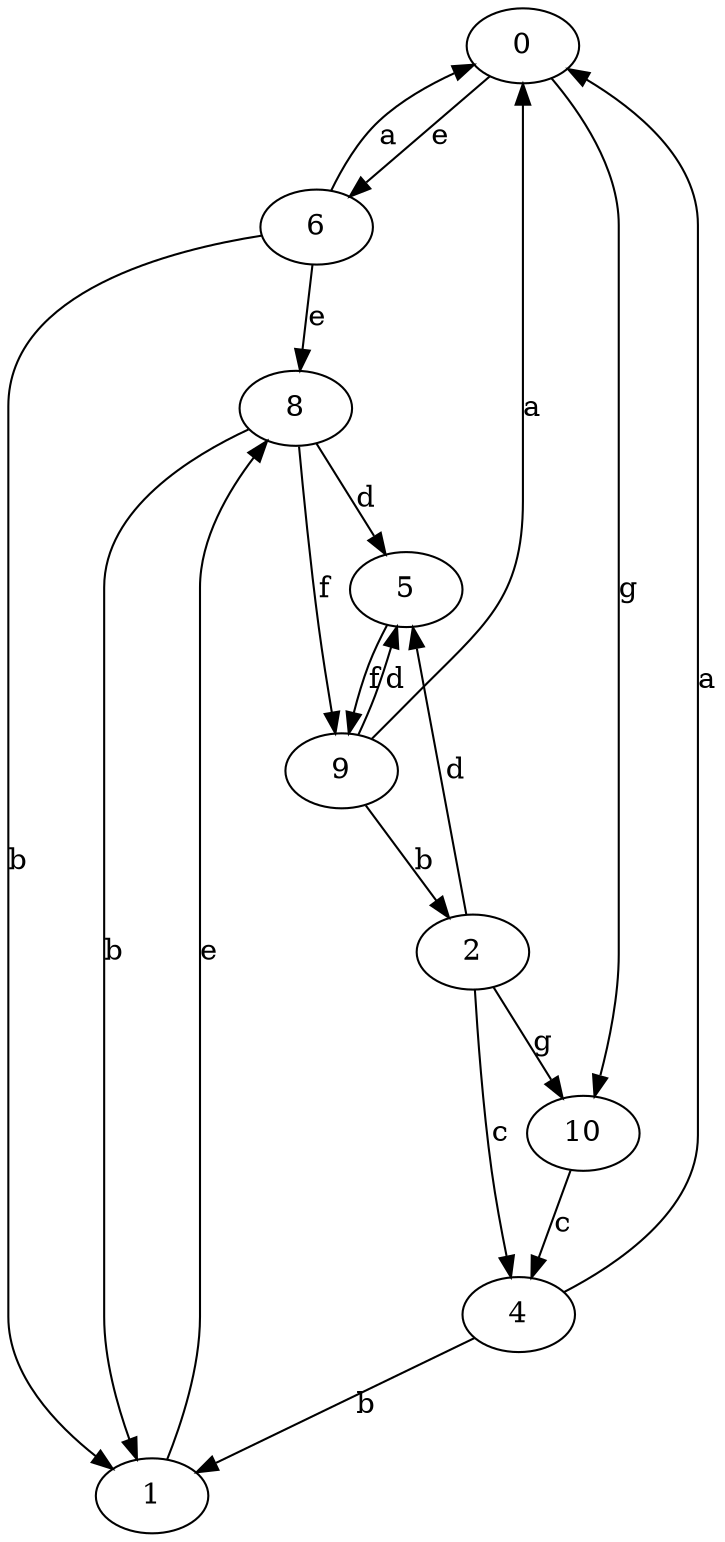 strict digraph  {
0;
1;
2;
4;
5;
6;
8;
9;
10;
0 -> 6  [label=e];
0 -> 10  [label=g];
1 -> 8  [label=e];
2 -> 4  [label=c];
2 -> 5  [label=d];
2 -> 10  [label=g];
4 -> 0  [label=a];
4 -> 1  [label=b];
5 -> 9  [label=f];
6 -> 0  [label=a];
6 -> 1  [label=b];
6 -> 8  [label=e];
8 -> 1  [label=b];
8 -> 5  [label=d];
8 -> 9  [label=f];
9 -> 0  [label=a];
9 -> 2  [label=b];
9 -> 5  [label=d];
10 -> 4  [label=c];
}
